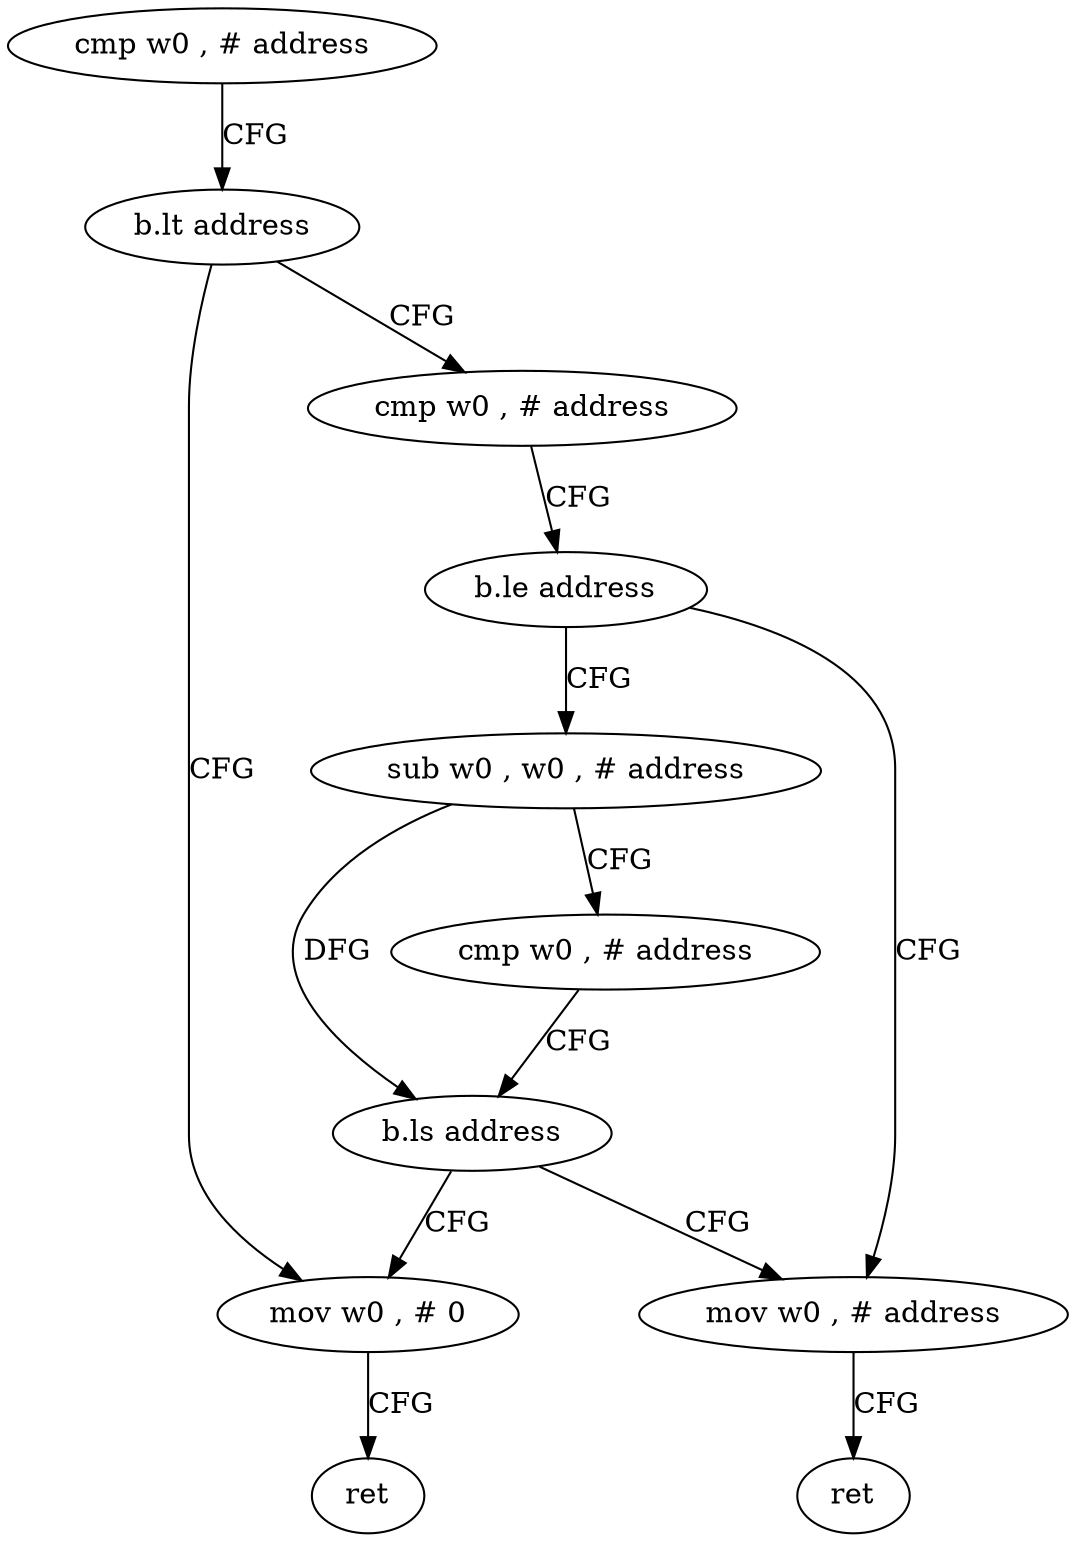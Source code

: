 digraph "func" {
"157768" [label = "cmp w0 , # address" ]
"157772" [label = "b.lt address" ]
"157796" [label = "mov w0 , # 0" ]
"157776" [label = "cmp w0 , # address" ]
"157800" [label = "ret" ]
"157780" [label = "b.le address" ]
"157804" [label = "mov w0 , # address" ]
"157784" [label = "sub w0 , w0 , # address" ]
"157808" [label = "ret" ]
"157788" [label = "cmp w0 , # address" ]
"157792" [label = "b.ls address" ]
"157768" -> "157772" [ label = "CFG" ]
"157772" -> "157796" [ label = "CFG" ]
"157772" -> "157776" [ label = "CFG" ]
"157796" -> "157800" [ label = "CFG" ]
"157776" -> "157780" [ label = "CFG" ]
"157780" -> "157804" [ label = "CFG" ]
"157780" -> "157784" [ label = "CFG" ]
"157804" -> "157808" [ label = "CFG" ]
"157784" -> "157788" [ label = "CFG" ]
"157784" -> "157792" [ label = "DFG" ]
"157788" -> "157792" [ label = "CFG" ]
"157792" -> "157804" [ label = "CFG" ]
"157792" -> "157796" [ label = "CFG" ]
}
